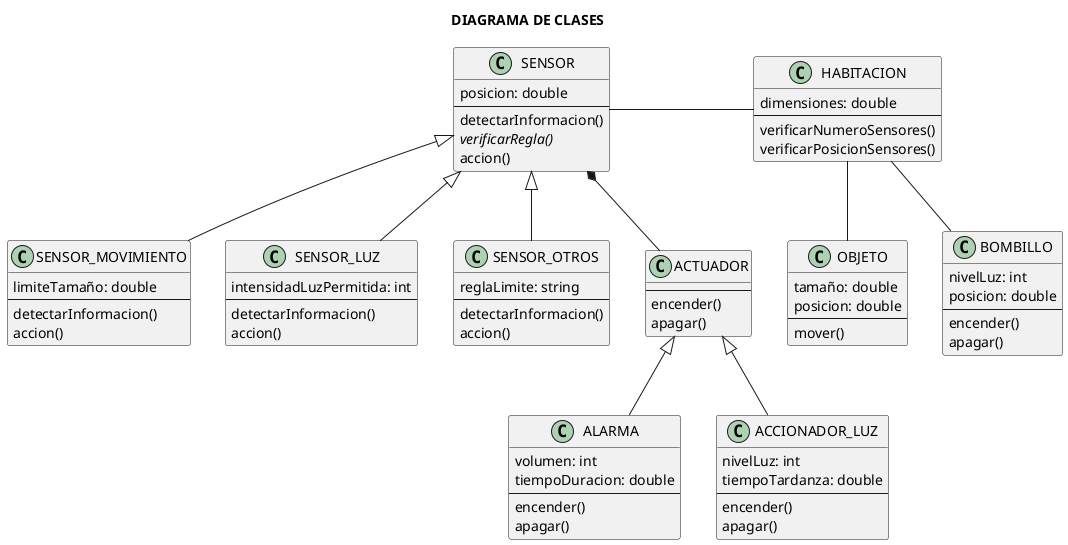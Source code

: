 @startuml
title DIAGRAMA DE CLASES

class SENSOR {
     posicion: double
    --
     detectarInformacion()
     {abstract} verificarRegla()
     accion()
}

class SENSOR_MOVIMIENTO {
     limiteTamaño: double
    --
     detectarInformacion()
     accion()
}

class SENSOR_LUZ {
     intensidadLuzPermitida: int
    --
     detectarInformacion()
     accion()
}

class SENSOR_OTROS {
     reglaLimite: string
    --
     detectarInformacion()
     accion()
}

class HABITACION {
     dimensiones: double
    --
     verificarNumeroSensores()
     verificarPosicionSensores()
}

class OBJETO {
     tamaño: double
     posicion: double
    --
     mover()
}

class ACTUADOR {
    --
     encender()
     apagar()
}

class BOMBILLO {
     nivelLuz: int
     posicion: double
    --
     encender()
     apagar()
}

class ALARMA {
     volumen: int
     tiempoDuracion: double
    --
     encender()
     apagar()
}

class ACCIONADOR_LUZ {
     nivelLuz: int
     tiempoTardanza: double
    --
     encender()
     apagar()
}

'Sensor es clase abstracta base
SENSOR <|-- SENSOR_MOVIMIENTO
SENSOR <|-- SENSOR_LUZ
SENSOR <|-- SENSOR_OTROS

'SENSOR está contenido en HABITACION
HABITACION --L SENSOR

'HABITACION conoce OBJETOS
HABITACION -- OBJETO

'BOMBILLO es una clase independiente, pero relacionada con habitación
HABITACION -- BOMBILLO

'ACTUADOR es clase base
ACTUADOR <|-- ALARMA
ACTUADOR <|-- ACCIONADOR_LUZ

SENSOR *-- ACTUADOR

@enduml
